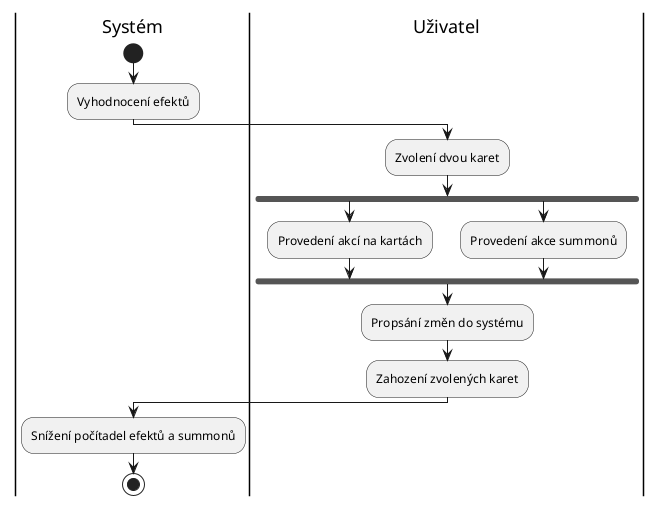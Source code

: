@startuml playerTurn
|Systém|
start

:Vyhodnocení efektů;

|Uživatel|
:Zvolení dvou karet;
fork
  :Provedení akcí na kartách;
fork again
  :Provedení akce summonů;
end fork
:Propsání změn do systému;
:Zahození zvolených karet;

|Systém|
:Snížení počítadel efektů a summonů;

stop
@enduml